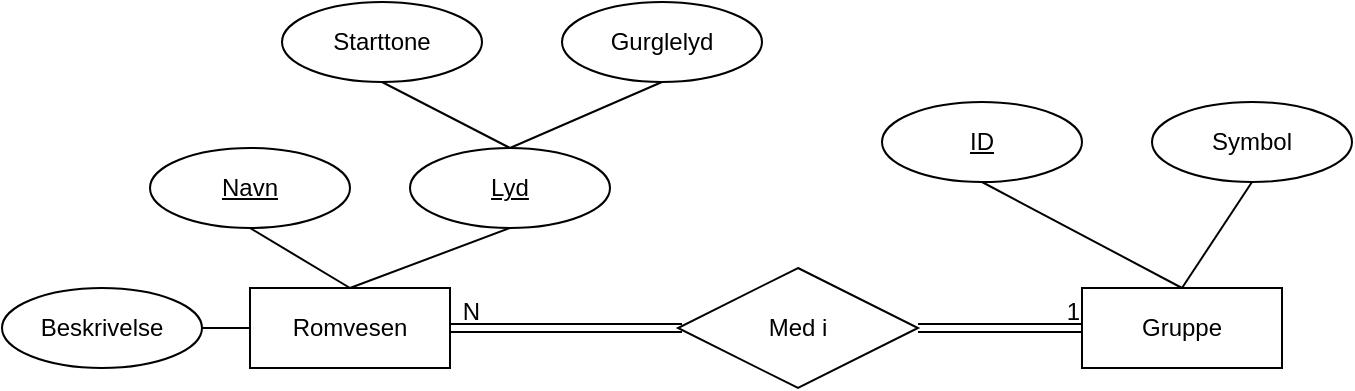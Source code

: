 <mxfile version="24.7.14">
  <diagram name="Page-1" id="uPfwZ-znYtDra2Bi8w4W">
    <mxGraphModel dx="786" dy="469" grid="1" gridSize="10" guides="1" tooltips="1" connect="1" arrows="1" fold="1" page="1" pageScale="1" pageWidth="1169" pageHeight="827" math="0" shadow="0">
      <root>
        <mxCell id="0" />
        <mxCell id="1" parent="0" />
        <mxCell id="4L4tFv618WuATQfolhGo-1" value="Romvesen" style="whiteSpace=wrap;html=1;align=center;" vertex="1" parent="1">
          <mxGeometry x="134" y="163" width="100" height="40" as="geometry" />
        </mxCell>
        <mxCell id="4L4tFv618WuATQfolhGo-2" value="Navn" style="ellipse;whiteSpace=wrap;html=1;align=center;fontStyle=4;" vertex="1" parent="1">
          <mxGeometry x="84" y="93" width="100" height="40" as="geometry" />
        </mxCell>
        <mxCell id="4L4tFv618WuATQfolhGo-3" value="" style="endArrow=none;html=1;rounded=0;exitX=0.5;exitY=1;exitDx=0;exitDy=0;entryX=0.5;entryY=0;entryDx=0;entryDy=0;" edge="1" parent="1" source="4L4tFv618WuATQfolhGo-2" target="4L4tFv618WuATQfolhGo-1">
          <mxGeometry relative="1" as="geometry">
            <mxPoint x="364" y="123" as="sourcePoint" />
            <mxPoint x="524" y="123" as="targetPoint" />
          </mxGeometry>
        </mxCell>
        <mxCell id="4L4tFv618WuATQfolhGo-5" value="Lyd" style="ellipse;whiteSpace=wrap;html=1;align=center;fontStyle=4;" vertex="1" parent="1">
          <mxGeometry x="214" y="93" width="100" height="40" as="geometry" />
        </mxCell>
        <mxCell id="4L4tFv618WuATQfolhGo-6" value="" style="endArrow=none;html=1;rounded=0;exitX=0.5;exitY=1;exitDx=0;exitDy=0;entryX=0.5;entryY=0;entryDx=0;entryDy=0;" edge="1" parent="1" source="4L4tFv618WuATQfolhGo-5" target="4L4tFv618WuATQfolhGo-1">
          <mxGeometry relative="1" as="geometry">
            <mxPoint x="364" y="63" as="sourcePoint" />
            <mxPoint x="524" y="63" as="targetPoint" />
          </mxGeometry>
        </mxCell>
        <mxCell id="4L4tFv618WuATQfolhGo-7" value="Beskrivelse" style="ellipse;whiteSpace=wrap;html=1;align=center;" vertex="1" parent="1">
          <mxGeometry x="10" y="163" width="100" height="40" as="geometry" />
        </mxCell>
        <mxCell id="4L4tFv618WuATQfolhGo-8" value="" style="endArrow=none;html=1;rounded=0;exitX=1;exitY=0.5;exitDx=0;exitDy=0;entryX=0;entryY=0.5;entryDx=0;entryDy=0;" edge="1" parent="1" source="4L4tFv618WuATQfolhGo-7" target="4L4tFv618WuATQfolhGo-1">
          <mxGeometry relative="1" as="geometry">
            <mxPoint x="300" y="30" as="sourcePoint" />
            <mxPoint x="120" y="183" as="targetPoint" />
          </mxGeometry>
        </mxCell>
        <mxCell id="4L4tFv618WuATQfolhGo-9" value="Starttone" style="ellipse;whiteSpace=wrap;html=1;align=center;" vertex="1" parent="1">
          <mxGeometry x="150" y="20" width="100" height="40" as="geometry" />
        </mxCell>
        <mxCell id="4L4tFv618WuATQfolhGo-10" value="Gurglelyd" style="ellipse;whiteSpace=wrap;html=1;align=center;" vertex="1" parent="1">
          <mxGeometry x="290" y="20" width="100" height="40" as="geometry" />
        </mxCell>
        <mxCell id="4L4tFv618WuATQfolhGo-11" value="" style="endArrow=none;html=1;rounded=0;exitX=0.5;exitY=1;exitDx=0;exitDy=0;entryX=0.5;entryY=0;entryDx=0;entryDy=0;" edge="1" parent="1" source="4L4tFv618WuATQfolhGo-9" target="4L4tFv618WuATQfolhGo-5">
          <mxGeometry relative="1" as="geometry">
            <mxPoint x="110" y="30" as="sourcePoint" />
            <mxPoint x="270" y="30" as="targetPoint" />
          </mxGeometry>
        </mxCell>
        <mxCell id="4L4tFv618WuATQfolhGo-12" value="" style="endArrow=none;html=1;rounded=0;exitX=0.5;exitY=1;exitDx=0;exitDy=0;entryX=0.5;entryY=0;entryDx=0;entryDy=0;" edge="1" parent="1" source="4L4tFv618WuATQfolhGo-10" target="4L4tFv618WuATQfolhGo-5">
          <mxGeometry relative="1" as="geometry">
            <mxPoint x="110" y="30" as="sourcePoint" />
            <mxPoint x="270" y="30" as="targetPoint" />
          </mxGeometry>
        </mxCell>
        <mxCell id="4L4tFv618WuATQfolhGo-13" value="" style="shape=link;html=1;rounded=0;exitX=1;exitY=0.5;exitDx=0;exitDy=0;" edge="1" parent="1" source="4L4tFv618WuATQfolhGo-1">
          <mxGeometry relative="1" as="geometry">
            <mxPoint x="290" y="202" as="sourcePoint" />
            <mxPoint x="350" y="183" as="targetPoint" />
          </mxGeometry>
        </mxCell>
        <mxCell id="4L4tFv618WuATQfolhGo-14" value="N" style="resizable=0;html=1;whiteSpace=wrap;align=right;verticalAlign=bottom;" connectable="0" vertex="1" parent="4L4tFv618WuATQfolhGo-13">
          <mxGeometry x="1" relative="1" as="geometry">
            <mxPoint x="-100" as="offset" />
          </mxGeometry>
        </mxCell>
        <mxCell id="4L4tFv618WuATQfolhGo-15" value="Med i" style="shape=rhombus;perimeter=rhombusPerimeter;whiteSpace=wrap;html=1;align=center;" vertex="1" parent="1">
          <mxGeometry x="348" y="153" width="120" height="60" as="geometry" />
        </mxCell>
        <mxCell id="4L4tFv618WuATQfolhGo-17" value="" style="shape=link;html=1;rounded=0;exitX=1;exitY=0.5;exitDx=0;exitDy=0;entryX=0;entryY=0.5;entryDx=0;entryDy=0;" edge="1" parent="1" source="4L4tFv618WuATQfolhGo-15" target="4L4tFv618WuATQfolhGo-19">
          <mxGeometry relative="1" as="geometry">
            <mxPoint x="480" y="182.5" as="sourcePoint" />
            <mxPoint x="540" y="183" as="targetPoint" />
          </mxGeometry>
        </mxCell>
        <mxCell id="4L4tFv618WuATQfolhGo-18" value="1" style="resizable=0;html=1;whiteSpace=wrap;align=right;verticalAlign=bottom;" connectable="0" vertex="1" parent="4L4tFv618WuATQfolhGo-17">
          <mxGeometry x="1" relative="1" as="geometry" />
        </mxCell>
        <mxCell id="4L4tFv618WuATQfolhGo-19" value="Gruppe" style="whiteSpace=wrap;html=1;align=center;" vertex="1" parent="1">
          <mxGeometry x="550" y="163" width="100" height="40" as="geometry" />
        </mxCell>
        <mxCell id="4L4tFv618WuATQfolhGo-20" value="ID" style="ellipse;whiteSpace=wrap;html=1;align=center;fontStyle=4;" vertex="1" parent="1">
          <mxGeometry x="450" y="70" width="100" height="40" as="geometry" />
        </mxCell>
        <mxCell id="4L4tFv618WuATQfolhGo-22" value="" style="endArrow=none;html=1;rounded=0;exitX=0.5;exitY=1;exitDx=0;exitDy=0;entryX=0.5;entryY=0;entryDx=0;entryDy=0;" edge="1" parent="1" source="4L4tFv618WuATQfolhGo-20" target="4L4tFv618WuATQfolhGo-19">
          <mxGeometry relative="1" as="geometry">
            <mxPoint x="370" y="230" as="sourcePoint" />
            <mxPoint x="530" y="230" as="targetPoint" />
          </mxGeometry>
        </mxCell>
        <mxCell id="4L4tFv618WuATQfolhGo-23" value="Symbol" style="ellipse;whiteSpace=wrap;html=1;align=center;" vertex="1" parent="1">
          <mxGeometry x="585" y="70" width="100" height="40" as="geometry" />
        </mxCell>
        <mxCell id="4L4tFv618WuATQfolhGo-24" value="" style="endArrow=none;html=1;rounded=0;entryX=0.5;entryY=1;entryDx=0;entryDy=0;exitX=0.5;exitY=0;exitDx=0;exitDy=0;" edge="1" parent="1" source="4L4tFv618WuATQfolhGo-19" target="4L4tFv618WuATQfolhGo-23">
          <mxGeometry relative="1" as="geometry">
            <mxPoint x="370" y="230" as="sourcePoint" />
            <mxPoint x="530" y="230" as="targetPoint" />
          </mxGeometry>
        </mxCell>
      </root>
    </mxGraphModel>
  </diagram>
</mxfile>
